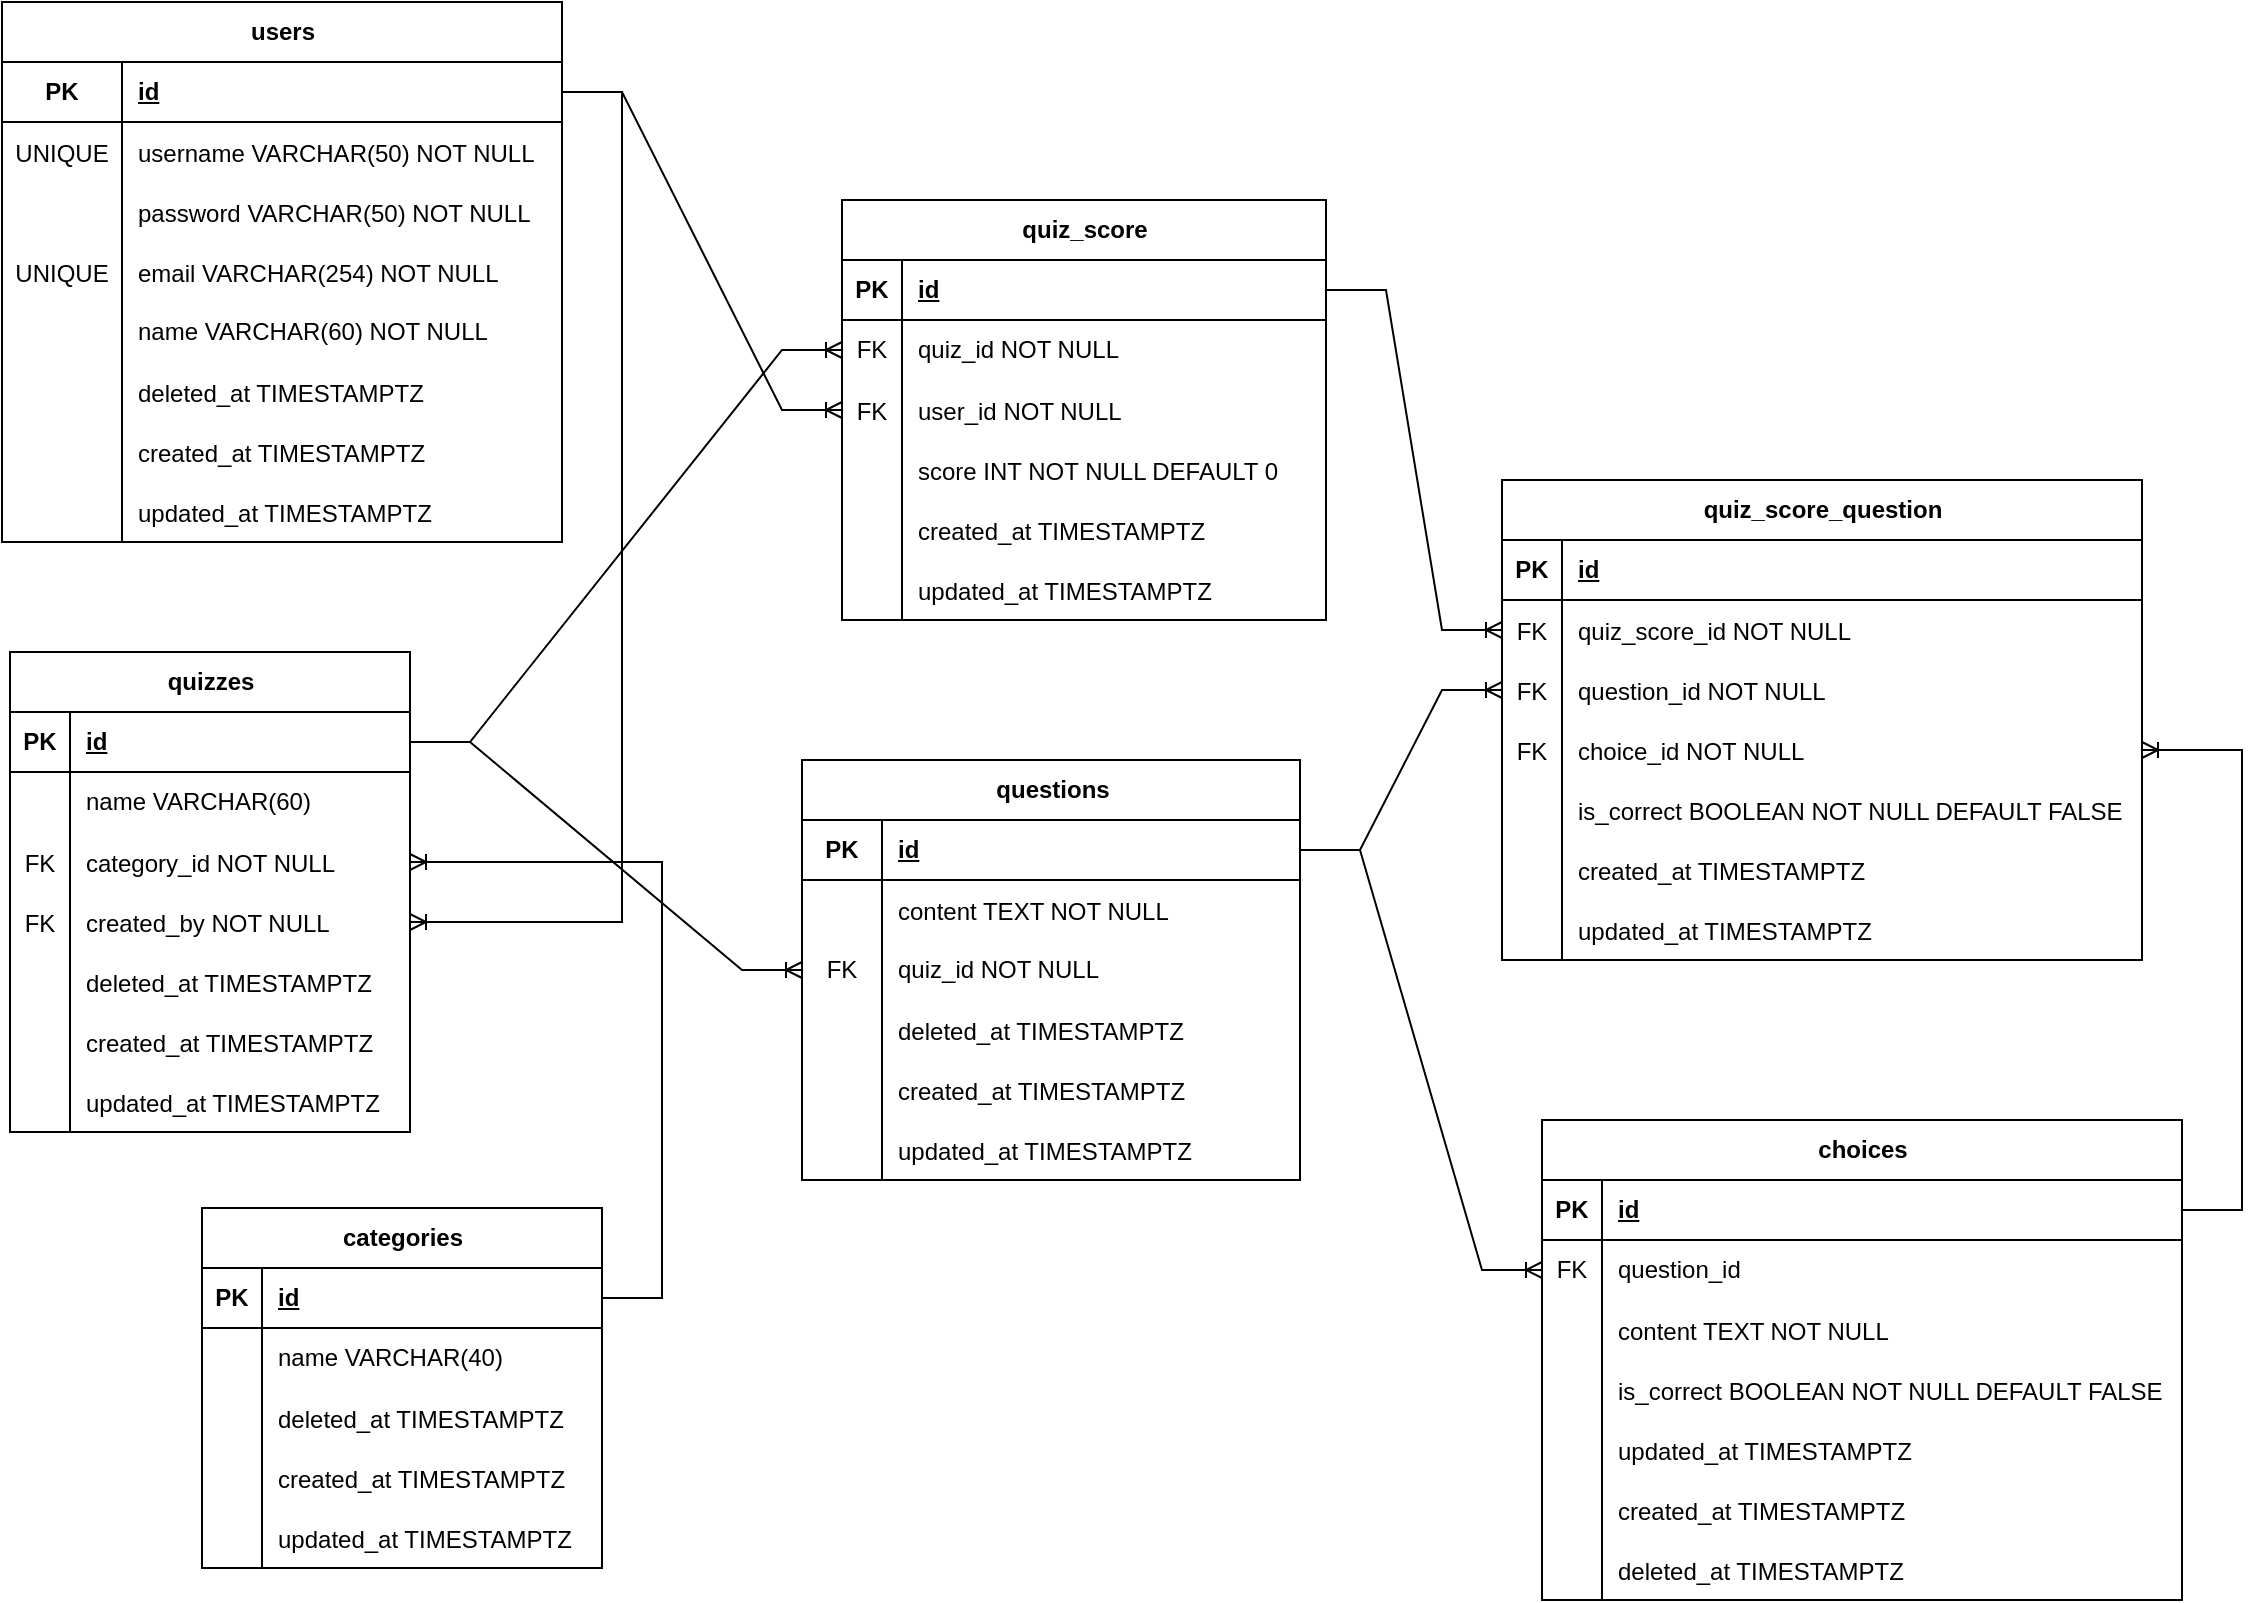<mxfile version="28.2.5">
  <diagram name="Page-1" id="IlqNlD3pGx4o4QDqjt5W">
    <mxGraphModel dx="930" dy="691" grid="1" gridSize="10" guides="1" tooltips="1" connect="1" arrows="1" fold="1" page="1" pageScale="1" pageWidth="1169" pageHeight="827" math="0" shadow="0">
      <root>
        <mxCell id="0" />
        <mxCell id="1" parent="0" />
        <mxCell id="sNwTR2OaVADNMVDXOHxI-1" value="users" style="shape=table;startSize=30;container=1;collapsible=1;childLayout=tableLayout;fixedRows=1;rowLines=0;fontStyle=1;align=center;resizeLast=1;html=1;" parent="1" vertex="1">
          <mxGeometry x="60" y="11" width="280" height="270" as="geometry" />
        </mxCell>
        <mxCell id="sNwTR2OaVADNMVDXOHxI-2" value="" style="shape=tableRow;horizontal=0;startSize=0;swimlaneHead=0;swimlaneBody=0;fillColor=none;collapsible=0;dropTarget=0;points=[[0,0.5],[1,0.5]];portConstraint=eastwest;top=0;left=0;right=0;bottom=1;" parent="sNwTR2OaVADNMVDXOHxI-1" vertex="1">
          <mxGeometry y="30" width="280" height="30" as="geometry" />
        </mxCell>
        <mxCell id="sNwTR2OaVADNMVDXOHxI-3" value="PK" style="shape=partialRectangle;connectable=0;fillColor=none;top=0;left=0;bottom=0;right=0;fontStyle=1;overflow=hidden;whiteSpace=wrap;html=1;" parent="sNwTR2OaVADNMVDXOHxI-2" vertex="1">
          <mxGeometry width="60.0" height="30" as="geometry">
            <mxRectangle width="60.0" height="30" as="alternateBounds" />
          </mxGeometry>
        </mxCell>
        <mxCell id="sNwTR2OaVADNMVDXOHxI-4" value="id" style="shape=partialRectangle;connectable=0;fillColor=none;top=0;left=0;bottom=0;right=0;align=left;spacingLeft=6;fontStyle=5;overflow=hidden;whiteSpace=wrap;html=1;" parent="sNwTR2OaVADNMVDXOHxI-2" vertex="1">
          <mxGeometry x="60.0" width="220.0" height="30" as="geometry">
            <mxRectangle width="220.0" height="30" as="alternateBounds" />
          </mxGeometry>
        </mxCell>
        <mxCell id="M4qw9_LJ6L1hxbiCx3fa-20" value="" style="shape=tableRow;horizontal=0;startSize=0;swimlaneHead=0;swimlaneBody=0;fillColor=none;collapsible=0;dropTarget=0;points=[[0,0.5],[1,0.5]];portConstraint=eastwest;top=0;left=0;right=0;bottom=0;" vertex="1" parent="sNwTR2OaVADNMVDXOHxI-1">
          <mxGeometry y="60" width="280" height="30" as="geometry" />
        </mxCell>
        <mxCell id="M4qw9_LJ6L1hxbiCx3fa-21" value="UNIQUE" style="shape=partialRectangle;connectable=0;fillColor=none;top=0;left=0;bottom=0;right=0;editable=1;overflow=hidden;" vertex="1" parent="M4qw9_LJ6L1hxbiCx3fa-20">
          <mxGeometry width="60.0" height="30" as="geometry">
            <mxRectangle width="60.0" height="30" as="alternateBounds" />
          </mxGeometry>
        </mxCell>
        <mxCell id="M4qw9_LJ6L1hxbiCx3fa-22" value="username VARCHAR(50) NOT NULL" style="shape=partialRectangle;connectable=0;fillColor=none;top=0;left=0;bottom=0;right=0;align=left;spacingLeft=6;overflow=hidden;flipV=0;" vertex="1" parent="M4qw9_LJ6L1hxbiCx3fa-20">
          <mxGeometry x="60.0" width="220.0" height="30" as="geometry">
            <mxRectangle width="220.0" height="30" as="alternateBounds" />
          </mxGeometry>
        </mxCell>
        <mxCell id="M4qw9_LJ6L1hxbiCx3fa-23" value="" style="shape=tableRow;horizontal=0;startSize=0;swimlaneHead=0;swimlaneBody=0;fillColor=none;collapsible=0;dropTarget=0;points=[[0,0.5],[1,0.5]];portConstraint=eastwest;top=0;left=0;right=0;bottom=0;" vertex="1" parent="sNwTR2OaVADNMVDXOHxI-1">
          <mxGeometry y="90" width="280" height="30" as="geometry" />
        </mxCell>
        <mxCell id="M4qw9_LJ6L1hxbiCx3fa-24" value="" style="shape=partialRectangle;connectable=0;fillColor=none;top=0;left=0;bottom=0;right=0;editable=1;overflow=hidden;" vertex="1" parent="M4qw9_LJ6L1hxbiCx3fa-23">
          <mxGeometry width="60.0" height="30" as="geometry">
            <mxRectangle width="60.0" height="30" as="alternateBounds" />
          </mxGeometry>
        </mxCell>
        <mxCell id="M4qw9_LJ6L1hxbiCx3fa-25" value="password VARCHAR(50) NOT NULL" style="shape=partialRectangle;connectable=0;fillColor=none;top=0;left=0;bottom=0;right=0;align=left;spacingLeft=6;overflow=hidden;flipV=0;" vertex="1" parent="M4qw9_LJ6L1hxbiCx3fa-23">
          <mxGeometry x="60.0" width="220.0" height="30" as="geometry">
            <mxRectangle width="220.0" height="30" as="alternateBounds" />
          </mxGeometry>
        </mxCell>
        <mxCell id="M4qw9_LJ6L1hxbiCx3fa-17" value="" style="shape=tableRow;horizontal=0;startSize=0;swimlaneHead=0;swimlaneBody=0;fillColor=none;collapsible=0;dropTarget=0;points=[[0,0.5],[1,0.5]];portConstraint=eastwest;top=0;left=0;right=0;bottom=0;" vertex="1" parent="sNwTR2OaVADNMVDXOHxI-1">
          <mxGeometry y="120" width="280" height="30" as="geometry" />
        </mxCell>
        <mxCell id="M4qw9_LJ6L1hxbiCx3fa-18" value="UNIQUE" style="shape=partialRectangle;connectable=0;fillColor=none;top=0;left=0;bottom=0;right=0;editable=1;overflow=hidden;" vertex="1" parent="M4qw9_LJ6L1hxbiCx3fa-17">
          <mxGeometry width="60.0" height="30" as="geometry">
            <mxRectangle width="60.0" height="30" as="alternateBounds" />
          </mxGeometry>
        </mxCell>
        <mxCell id="M4qw9_LJ6L1hxbiCx3fa-19" value="email VARCHAR(254) NOT NULL" style="shape=partialRectangle;connectable=0;fillColor=none;top=0;left=0;bottom=0;right=0;align=left;spacingLeft=6;overflow=hidden;flipV=0;" vertex="1" parent="M4qw9_LJ6L1hxbiCx3fa-17">
          <mxGeometry x="60.0" width="220.0" height="30" as="geometry">
            <mxRectangle width="220.0" height="30" as="alternateBounds" />
          </mxGeometry>
        </mxCell>
        <mxCell id="sNwTR2OaVADNMVDXOHxI-5" value="" style="shape=tableRow;horizontal=0;startSize=0;swimlaneHead=0;swimlaneBody=0;fillColor=none;collapsible=0;dropTarget=0;points=[[0,0.5],[1,0.5]];portConstraint=eastwest;top=0;left=0;right=0;bottom=0;" parent="sNwTR2OaVADNMVDXOHxI-1" vertex="1">
          <mxGeometry y="150" width="280" height="30" as="geometry" />
        </mxCell>
        <mxCell id="sNwTR2OaVADNMVDXOHxI-6" value="" style="shape=partialRectangle;connectable=0;fillColor=none;top=0;left=0;bottom=0;right=0;editable=1;overflow=hidden;whiteSpace=wrap;html=1;" parent="sNwTR2OaVADNMVDXOHxI-5" vertex="1">
          <mxGeometry width="60.0" height="30" as="geometry">
            <mxRectangle width="60.0" height="30" as="alternateBounds" />
          </mxGeometry>
        </mxCell>
        <mxCell id="sNwTR2OaVADNMVDXOHxI-7" value="name VARCHAR(60) NOT NULL" style="shape=partialRectangle;connectable=0;fillColor=none;top=0;left=0;bottom=0;right=0;align=left;spacingLeft=6;overflow=hidden;whiteSpace=wrap;html=1;" parent="sNwTR2OaVADNMVDXOHxI-5" vertex="1">
          <mxGeometry x="60.0" width="220.0" height="30" as="geometry">
            <mxRectangle width="220.0" height="30" as="alternateBounds" />
          </mxGeometry>
        </mxCell>
        <mxCell id="ABH8VHcQtEYkjY7VSft--25" value="" style="shape=tableRow;horizontal=0;startSize=0;swimlaneHead=0;swimlaneBody=0;fillColor=none;collapsible=0;dropTarget=0;points=[[0,0.5],[1,0.5]];portConstraint=eastwest;top=0;left=0;right=0;bottom=0;" parent="sNwTR2OaVADNMVDXOHxI-1" vertex="1">
          <mxGeometry y="180" width="280" height="30" as="geometry" />
        </mxCell>
        <mxCell id="ABH8VHcQtEYkjY7VSft--26" value="" style="shape=partialRectangle;connectable=0;fillColor=none;top=0;left=0;bottom=0;right=0;editable=1;overflow=hidden;" parent="ABH8VHcQtEYkjY7VSft--25" vertex="1">
          <mxGeometry width="60.0" height="30" as="geometry">
            <mxRectangle width="60.0" height="30" as="alternateBounds" />
          </mxGeometry>
        </mxCell>
        <mxCell id="ABH8VHcQtEYkjY7VSft--27" value="deleted_at TIMESTAMPTZ" style="shape=partialRectangle;connectable=0;fillColor=none;top=0;left=0;bottom=0;right=0;align=left;spacingLeft=6;overflow=hidden;flipV=0;" parent="ABH8VHcQtEYkjY7VSft--25" vertex="1">
          <mxGeometry x="60.0" width="220.0" height="30" as="geometry">
            <mxRectangle width="220.0" height="30" as="alternateBounds" />
          </mxGeometry>
        </mxCell>
        <mxCell id="ABH8VHcQtEYkjY7VSft--28" value="" style="shape=tableRow;horizontal=0;startSize=0;swimlaneHead=0;swimlaneBody=0;fillColor=none;collapsible=0;dropTarget=0;points=[[0,0.5],[1,0.5]];portConstraint=eastwest;top=0;left=0;right=0;bottom=0;" parent="sNwTR2OaVADNMVDXOHxI-1" vertex="1">
          <mxGeometry y="210" width="280" height="30" as="geometry" />
        </mxCell>
        <mxCell id="ABH8VHcQtEYkjY7VSft--29" value="" style="shape=partialRectangle;connectable=0;fillColor=none;top=0;left=0;bottom=0;right=0;editable=1;overflow=hidden;" parent="ABH8VHcQtEYkjY7VSft--28" vertex="1">
          <mxGeometry width="60.0" height="30" as="geometry">
            <mxRectangle width="60.0" height="30" as="alternateBounds" />
          </mxGeometry>
        </mxCell>
        <mxCell id="ABH8VHcQtEYkjY7VSft--30" value="created_at TIMESTAMPTZ" style="shape=partialRectangle;connectable=0;fillColor=none;top=0;left=0;bottom=0;right=0;align=left;spacingLeft=6;overflow=hidden;flipV=0;" parent="ABH8VHcQtEYkjY7VSft--28" vertex="1">
          <mxGeometry x="60.0" width="220.0" height="30" as="geometry">
            <mxRectangle width="220.0" height="30" as="alternateBounds" />
          </mxGeometry>
        </mxCell>
        <mxCell id="ABH8VHcQtEYkjY7VSft--10" value="" style="shape=tableRow;horizontal=0;startSize=0;swimlaneHead=0;swimlaneBody=0;fillColor=none;collapsible=0;dropTarget=0;points=[[0,0.5],[1,0.5]];portConstraint=eastwest;top=0;left=0;right=0;bottom=0;" parent="sNwTR2OaVADNMVDXOHxI-1" vertex="1">
          <mxGeometry y="240" width="280" height="30" as="geometry" />
        </mxCell>
        <mxCell id="ABH8VHcQtEYkjY7VSft--11" value="" style="shape=partialRectangle;connectable=0;fillColor=none;top=0;left=0;bottom=0;right=0;editable=1;overflow=hidden;" parent="ABH8VHcQtEYkjY7VSft--10" vertex="1">
          <mxGeometry width="60.0" height="30" as="geometry">
            <mxRectangle width="60.0" height="30" as="alternateBounds" />
          </mxGeometry>
        </mxCell>
        <mxCell id="ABH8VHcQtEYkjY7VSft--12" value="updated_at TIMESTAMPTZ" style="shape=partialRectangle;connectable=0;fillColor=none;top=0;left=0;bottom=0;right=0;align=left;spacingLeft=6;overflow=hidden;flipV=0;" parent="ABH8VHcQtEYkjY7VSft--10" vertex="1">
          <mxGeometry x="60.0" width="220.0" height="30" as="geometry">
            <mxRectangle width="220.0" height="30" as="alternateBounds" />
          </mxGeometry>
        </mxCell>
        <mxCell id="ABH8VHcQtEYkjY7VSft--34" value="quizzes" style="shape=table;startSize=30;container=1;collapsible=1;childLayout=tableLayout;fixedRows=1;rowLines=0;fontStyle=1;align=center;resizeLast=1;html=1;" parent="1" vertex="1">
          <mxGeometry x="64" y="336" width="200" height="240" as="geometry" />
        </mxCell>
        <mxCell id="ABH8VHcQtEYkjY7VSft--35" value="" style="shape=tableRow;horizontal=0;startSize=0;swimlaneHead=0;swimlaneBody=0;fillColor=none;collapsible=0;dropTarget=0;points=[[0,0.5],[1,0.5]];portConstraint=eastwest;top=0;left=0;right=0;bottom=1;" parent="ABH8VHcQtEYkjY7VSft--34" vertex="1">
          <mxGeometry y="30" width="200" height="30" as="geometry" />
        </mxCell>
        <mxCell id="ABH8VHcQtEYkjY7VSft--36" value="PK" style="shape=partialRectangle;connectable=0;fillColor=none;top=0;left=0;bottom=0;right=0;fontStyle=1;overflow=hidden;whiteSpace=wrap;html=1;" parent="ABH8VHcQtEYkjY7VSft--35" vertex="1">
          <mxGeometry width="30" height="30" as="geometry">
            <mxRectangle width="30" height="30" as="alternateBounds" />
          </mxGeometry>
        </mxCell>
        <mxCell id="ABH8VHcQtEYkjY7VSft--37" value="id" style="shape=partialRectangle;connectable=0;fillColor=none;top=0;left=0;bottom=0;right=0;align=left;spacingLeft=6;fontStyle=5;overflow=hidden;whiteSpace=wrap;html=1;" parent="ABH8VHcQtEYkjY7VSft--35" vertex="1">
          <mxGeometry x="30" width="170" height="30" as="geometry">
            <mxRectangle width="170" height="30" as="alternateBounds" />
          </mxGeometry>
        </mxCell>
        <mxCell id="ABH8VHcQtEYkjY7VSft--38" value="" style="shape=tableRow;horizontal=0;startSize=0;swimlaneHead=0;swimlaneBody=0;fillColor=none;collapsible=0;dropTarget=0;points=[[0,0.5],[1,0.5]];portConstraint=eastwest;top=0;left=0;right=0;bottom=0;" parent="ABH8VHcQtEYkjY7VSft--34" vertex="1">
          <mxGeometry y="60" width="200" height="30" as="geometry" />
        </mxCell>
        <mxCell id="ABH8VHcQtEYkjY7VSft--39" value="" style="shape=partialRectangle;connectable=0;fillColor=none;top=0;left=0;bottom=0;right=0;editable=1;overflow=hidden;whiteSpace=wrap;html=1;" parent="ABH8VHcQtEYkjY7VSft--38" vertex="1">
          <mxGeometry width="30" height="30" as="geometry">
            <mxRectangle width="30" height="30" as="alternateBounds" />
          </mxGeometry>
        </mxCell>
        <mxCell id="ABH8VHcQtEYkjY7VSft--40" value="name VARCHAR(60)" style="shape=partialRectangle;connectable=0;fillColor=none;top=0;left=0;bottom=0;right=0;align=left;spacingLeft=6;overflow=hidden;whiteSpace=wrap;html=1;" parent="ABH8VHcQtEYkjY7VSft--38" vertex="1">
          <mxGeometry x="30" width="170" height="30" as="geometry">
            <mxRectangle width="170" height="30" as="alternateBounds" />
          </mxGeometry>
        </mxCell>
        <mxCell id="ABH8VHcQtEYkjY7VSft--221" value="" style="shape=tableRow;horizontal=0;startSize=0;swimlaneHead=0;swimlaneBody=0;fillColor=none;collapsible=0;dropTarget=0;points=[[0,0.5],[1,0.5]];portConstraint=eastwest;top=0;left=0;right=0;bottom=0;" parent="ABH8VHcQtEYkjY7VSft--34" vertex="1">
          <mxGeometry y="90" width="200" height="30" as="geometry" />
        </mxCell>
        <mxCell id="ABH8VHcQtEYkjY7VSft--222" value="FK" style="shape=partialRectangle;connectable=0;fillColor=none;top=0;left=0;bottom=0;right=0;editable=1;overflow=hidden;" parent="ABH8VHcQtEYkjY7VSft--221" vertex="1">
          <mxGeometry width="30" height="30" as="geometry">
            <mxRectangle width="30" height="30" as="alternateBounds" />
          </mxGeometry>
        </mxCell>
        <mxCell id="ABH8VHcQtEYkjY7VSft--223" value="category_id NOT NULL" style="shape=partialRectangle;connectable=0;fillColor=none;top=0;left=0;bottom=0;right=0;align=left;spacingLeft=6;overflow=hidden;flipV=0;" parent="ABH8VHcQtEYkjY7VSft--221" vertex="1">
          <mxGeometry x="30" width="170" height="30" as="geometry">
            <mxRectangle width="170" height="30" as="alternateBounds" />
          </mxGeometry>
        </mxCell>
        <mxCell id="ABH8VHcQtEYkjY7VSft--82" value="" style="shape=tableRow;horizontal=0;startSize=0;swimlaneHead=0;swimlaneBody=0;fillColor=none;collapsible=0;dropTarget=0;points=[[0,0.5],[1,0.5]];portConstraint=eastwest;top=0;left=0;right=0;bottom=0;" parent="ABH8VHcQtEYkjY7VSft--34" vertex="1">
          <mxGeometry y="120" width="200" height="30" as="geometry" />
        </mxCell>
        <mxCell id="ABH8VHcQtEYkjY7VSft--83" value="FK" style="shape=partialRectangle;connectable=0;fillColor=none;top=0;left=0;bottom=0;right=0;editable=1;overflow=hidden;" parent="ABH8VHcQtEYkjY7VSft--82" vertex="1">
          <mxGeometry width="30" height="30" as="geometry">
            <mxRectangle width="30" height="30" as="alternateBounds" />
          </mxGeometry>
        </mxCell>
        <mxCell id="ABH8VHcQtEYkjY7VSft--84" value="created_by NOT NULL" style="shape=partialRectangle;connectable=0;fillColor=none;top=0;left=0;bottom=0;right=0;align=left;spacingLeft=6;overflow=hidden;flipV=0;" parent="ABH8VHcQtEYkjY7VSft--82" vertex="1">
          <mxGeometry x="30" width="170" height="30" as="geometry">
            <mxRectangle width="170" height="30" as="alternateBounds" />
          </mxGeometry>
        </mxCell>
        <mxCell id="ABH8VHcQtEYkjY7VSft--41" value="" style="shape=tableRow;horizontal=0;startSize=0;swimlaneHead=0;swimlaneBody=0;fillColor=none;collapsible=0;dropTarget=0;points=[[0,0.5],[1,0.5]];portConstraint=eastwest;top=0;left=0;right=0;bottom=0;" parent="ABH8VHcQtEYkjY7VSft--34" vertex="1">
          <mxGeometry y="150" width="200" height="30" as="geometry" />
        </mxCell>
        <mxCell id="ABH8VHcQtEYkjY7VSft--42" value="" style="shape=partialRectangle;connectable=0;fillColor=none;top=0;left=0;bottom=0;right=0;editable=1;overflow=hidden;" parent="ABH8VHcQtEYkjY7VSft--41" vertex="1">
          <mxGeometry width="30" height="30" as="geometry">
            <mxRectangle width="30" height="30" as="alternateBounds" />
          </mxGeometry>
        </mxCell>
        <mxCell id="ABH8VHcQtEYkjY7VSft--43" value="deleted_at TIMESTAMPTZ" style="shape=partialRectangle;connectable=0;fillColor=none;top=0;left=0;bottom=0;right=0;align=left;spacingLeft=6;overflow=hidden;flipV=0;" parent="ABH8VHcQtEYkjY7VSft--41" vertex="1">
          <mxGeometry x="30" width="170" height="30" as="geometry">
            <mxRectangle width="170" height="30" as="alternateBounds" />
          </mxGeometry>
        </mxCell>
        <mxCell id="ABH8VHcQtEYkjY7VSft--44" value="" style="shape=tableRow;horizontal=0;startSize=0;swimlaneHead=0;swimlaneBody=0;fillColor=none;collapsible=0;dropTarget=0;points=[[0,0.5],[1,0.5]];portConstraint=eastwest;top=0;left=0;right=0;bottom=0;" parent="ABH8VHcQtEYkjY7VSft--34" vertex="1">
          <mxGeometry y="180" width="200" height="30" as="geometry" />
        </mxCell>
        <mxCell id="ABH8VHcQtEYkjY7VSft--45" value="" style="shape=partialRectangle;connectable=0;fillColor=none;top=0;left=0;bottom=0;right=0;editable=1;overflow=hidden;" parent="ABH8VHcQtEYkjY7VSft--44" vertex="1">
          <mxGeometry width="30" height="30" as="geometry">
            <mxRectangle width="30" height="30" as="alternateBounds" />
          </mxGeometry>
        </mxCell>
        <mxCell id="ABH8VHcQtEYkjY7VSft--46" value="created_at TIMESTAMPTZ" style="shape=partialRectangle;connectable=0;fillColor=none;top=0;left=0;bottom=0;right=0;align=left;spacingLeft=6;overflow=hidden;flipV=0;" parent="ABH8VHcQtEYkjY7VSft--44" vertex="1">
          <mxGeometry x="30" width="170" height="30" as="geometry">
            <mxRectangle width="170" height="30" as="alternateBounds" />
          </mxGeometry>
        </mxCell>
        <mxCell id="ABH8VHcQtEYkjY7VSft--47" value="" style="shape=tableRow;horizontal=0;startSize=0;swimlaneHead=0;swimlaneBody=0;fillColor=none;collapsible=0;dropTarget=0;points=[[0,0.5],[1,0.5]];portConstraint=eastwest;top=0;left=0;right=0;bottom=0;" parent="ABH8VHcQtEYkjY7VSft--34" vertex="1">
          <mxGeometry y="210" width="200" height="30" as="geometry" />
        </mxCell>
        <mxCell id="ABH8VHcQtEYkjY7VSft--48" value="" style="shape=partialRectangle;connectable=0;fillColor=none;top=0;left=0;bottom=0;right=0;editable=1;overflow=hidden;" parent="ABH8VHcQtEYkjY7VSft--47" vertex="1">
          <mxGeometry width="30" height="30" as="geometry">
            <mxRectangle width="30" height="30" as="alternateBounds" />
          </mxGeometry>
        </mxCell>
        <mxCell id="ABH8VHcQtEYkjY7VSft--49" value="updated_at TIMESTAMPTZ" style="shape=partialRectangle;connectable=0;fillColor=none;top=0;left=0;bottom=0;right=0;align=left;spacingLeft=6;overflow=hidden;flipV=0;" parent="ABH8VHcQtEYkjY7VSft--47" vertex="1">
          <mxGeometry x="30" width="170" height="30" as="geometry">
            <mxRectangle width="170" height="30" as="alternateBounds" />
          </mxGeometry>
        </mxCell>
        <mxCell id="ABH8VHcQtEYkjY7VSft--85" value="" style="edgeStyle=entityRelationEdgeStyle;fontSize=12;html=1;endArrow=ERoneToMany;rounded=0;" parent="1" source="sNwTR2OaVADNMVDXOHxI-2" target="ABH8VHcQtEYkjY7VSft--82" edge="1">
          <mxGeometry width="100" height="100" relative="1" as="geometry">
            <mxPoint x="248" y="346" as="sourcePoint" />
            <mxPoint x="348" y="246" as="targetPoint" />
          </mxGeometry>
        </mxCell>
        <mxCell id="ABH8VHcQtEYkjY7VSft--86" value="questions" style="shape=table;startSize=30;container=1;collapsible=1;childLayout=tableLayout;fixedRows=1;rowLines=0;fontStyle=1;align=center;resizeLast=1;html=1;" parent="1" vertex="1">
          <mxGeometry x="460" y="390" width="249" height="210" as="geometry" />
        </mxCell>
        <mxCell id="ABH8VHcQtEYkjY7VSft--87" value="" style="shape=tableRow;horizontal=0;startSize=0;swimlaneHead=0;swimlaneBody=0;fillColor=none;collapsible=0;dropTarget=0;points=[[0,0.5],[1,0.5]];portConstraint=eastwest;top=0;left=0;right=0;bottom=1;" parent="ABH8VHcQtEYkjY7VSft--86" vertex="1">
          <mxGeometry y="30" width="249" height="30" as="geometry" />
        </mxCell>
        <mxCell id="ABH8VHcQtEYkjY7VSft--88" value="PK" style="shape=partialRectangle;connectable=0;fillColor=none;top=0;left=0;bottom=0;right=0;fontStyle=1;overflow=hidden;whiteSpace=wrap;html=1;" parent="ABH8VHcQtEYkjY7VSft--87" vertex="1">
          <mxGeometry width="40" height="30" as="geometry">
            <mxRectangle width="40" height="30" as="alternateBounds" />
          </mxGeometry>
        </mxCell>
        <mxCell id="ABH8VHcQtEYkjY7VSft--89" value="id" style="shape=partialRectangle;connectable=0;fillColor=none;top=0;left=0;bottom=0;right=0;align=left;spacingLeft=6;fontStyle=5;overflow=hidden;whiteSpace=wrap;html=1;" parent="ABH8VHcQtEYkjY7VSft--87" vertex="1">
          <mxGeometry x="40" width="209" height="30" as="geometry">
            <mxRectangle width="209" height="30" as="alternateBounds" />
          </mxGeometry>
        </mxCell>
        <mxCell id="ABH8VHcQtEYkjY7VSft--106" value="" style="shape=tableRow;horizontal=0;startSize=0;swimlaneHead=0;swimlaneBody=0;fillColor=none;collapsible=0;dropTarget=0;points=[[0,0.5],[1,0.5]];portConstraint=eastwest;top=0;left=0;right=0;bottom=0;" parent="ABH8VHcQtEYkjY7VSft--86" vertex="1">
          <mxGeometry y="60" width="249" height="30" as="geometry" />
        </mxCell>
        <mxCell id="ABH8VHcQtEYkjY7VSft--107" value="" style="shape=partialRectangle;connectable=0;fillColor=none;top=0;left=0;bottom=0;right=0;editable=1;overflow=hidden;" parent="ABH8VHcQtEYkjY7VSft--106" vertex="1">
          <mxGeometry width="40" height="30" as="geometry">
            <mxRectangle width="40" height="30" as="alternateBounds" />
          </mxGeometry>
        </mxCell>
        <mxCell id="ABH8VHcQtEYkjY7VSft--108" value="content TEXT NOT NULL" style="shape=partialRectangle;connectable=0;fillColor=none;top=0;left=0;bottom=0;right=0;align=left;spacingLeft=6;overflow=hidden;flipV=0;" parent="ABH8VHcQtEYkjY7VSft--106" vertex="1">
          <mxGeometry x="40" width="209" height="30" as="geometry">
            <mxRectangle width="209" height="30" as="alternateBounds" />
          </mxGeometry>
        </mxCell>
        <mxCell id="ABH8VHcQtEYkjY7VSft--90" value="" style="shape=tableRow;horizontal=0;startSize=0;swimlaneHead=0;swimlaneBody=0;fillColor=none;collapsible=0;dropTarget=0;points=[[0,0.5],[1,0.5]];portConstraint=eastwest;top=0;left=0;right=0;bottom=0;" parent="ABH8VHcQtEYkjY7VSft--86" vertex="1">
          <mxGeometry y="90" width="249" height="30" as="geometry" />
        </mxCell>
        <mxCell id="ABH8VHcQtEYkjY7VSft--91" value="FK" style="shape=partialRectangle;connectable=0;fillColor=none;top=0;left=0;bottom=0;right=0;editable=1;overflow=hidden;whiteSpace=wrap;html=1;" parent="ABH8VHcQtEYkjY7VSft--90" vertex="1">
          <mxGeometry width="40" height="30" as="geometry">
            <mxRectangle width="40" height="30" as="alternateBounds" />
          </mxGeometry>
        </mxCell>
        <mxCell id="ABH8VHcQtEYkjY7VSft--92" value="quiz_id NOT NULL" style="shape=partialRectangle;connectable=0;fillColor=none;top=0;left=0;bottom=0;right=0;align=left;spacingLeft=6;overflow=hidden;whiteSpace=wrap;html=1;" parent="ABH8VHcQtEYkjY7VSft--90" vertex="1">
          <mxGeometry x="40" width="209" height="30" as="geometry">
            <mxRectangle width="209" height="30" as="alternateBounds" />
          </mxGeometry>
        </mxCell>
        <mxCell id="ABH8VHcQtEYkjY7VSft--96" value="" style="shape=tableRow;horizontal=0;startSize=0;swimlaneHead=0;swimlaneBody=0;fillColor=none;collapsible=0;dropTarget=0;points=[[0,0.5],[1,0.5]];portConstraint=eastwest;top=0;left=0;right=0;bottom=0;" parent="ABH8VHcQtEYkjY7VSft--86" vertex="1">
          <mxGeometry y="120" width="249" height="30" as="geometry" />
        </mxCell>
        <mxCell id="ABH8VHcQtEYkjY7VSft--97" value="" style="shape=partialRectangle;connectable=0;fillColor=none;top=0;left=0;bottom=0;right=0;editable=1;overflow=hidden;" parent="ABH8VHcQtEYkjY7VSft--96" vertex="1">
          <mxGeometry width="40" height="30" as="geometry">
            <mxRectangle width="40" height="30" as="alternateBounds" />
          </mxGeometry>
        </mxCell>
        <mxCell id="ABH8VHcQtEYkjY7VSft--98" value="deleted_at TIMESTAMPTZ" style="shape=partialRectangle;connectable=0;fillColor=none;top=0;left=0;bottom=0;right=0;align=left;spacingLeft=6;overflow=hidden;flipV=0;" parent="ABH8VHcQtEYkjY7VSft--96" vertex="1">
          <mxGeometry x="40" width="209" height="30" as="geometry">
            <mxRectangle width="209" height="30" as="alternateBounds" />
          </mxGeometry>
        </mxCell>
        <mxCell id="ABH8VHcQtEYkjY7VSft--99" value="" style="shape=tableRow;horizontal=0;startSize=0;swimlaneHead=0;swimlaneBody=0;fillColor=none;collapsible=0;dropTarget=0;points=[[0,0.5],[1,0.5]];portConstraint=eastwest;top=0;left=0;right=0;bottom=0;" parent="ABH8VHcQtEYkjY7VSft--86" vertex="1">
          <mxGeometry y="150" width="249" height="30" as="geometry" />
        </mxCell>
        <mxCell id="ABH8VHcQtEYkjY7VSft--100" value="" style="shape=partialRectangle;connectable=0;fillColor=none;top=0;left=0;bottom=0;right=0;editable=1;overflow=hidden;" parent="ABH8VHcQtEYkjY7VSft--99" vertex="1">
          <mxGeometry width="40" height="30" as="geometry">
            <mxRectangle width="40" height="30" as="alternateBounds" />
          </mxGeometry>
        </mxCell>
        <mxCell id="ABH8VHcQtEYkjY7VSft--101" value="created_at TIMESTAMPTZ" style="shape=partialRectangle;connectable=0;fillColor=none;top=0;left=0;bottom=0;right=0;align=left;spacingLeft=6;overflow=hidden;flipV=0;" parent="ABH8VHcQtEYkjY7VSft--99" vertex="1">
          <mxGeometry x="40" width="209" height="30" as="geometry">
            <mxRectangle width="209" height="30" as="alternateBounds" />
          </mxGeometry>
        </mxCell>
        <mxCell id="ABH8VHcQtEYkjY7VSft--102" value="" style="shape=tableRow;horizontal=0;startSize=0;swimlaneHead=0;swimlaneBody=0;fillColor=none;collapsible=0;dropTarget=0;points=[[0,0.5],[1,0.5]];portConstraint=eastwest;top=0;left=0;right=0;bottom=0;" parent="ABH8VHcQtEYkjY7VSft--86" vertex="1">
          <mxGeometry y="180" width="249" height="30" as="geometry" />
        </mxCell>
        <mxCell id="ABH8VHcQtEYkjY7VSft--103" value="" style="shape=partialRectangle;connectable=0;fillColor=none;top=0;left=0;bottom=0;right=0;editable=1;overflow=hidden;" parent="ABH8VHcQtEYkjY7VSft--102" vertex="1">
          <mxGeometry width="40" height="30" as="geometry">
            <mxRectangle width="40" height="30" as="alternateBounds" />
          </mxGeometry>
        </mxCell>
        <mxCell id="ABH8VHcQtEYkjY7VSft--104" value="updated_at TIMESTAMPTZ" style="shape=partialRectangle;connectable=0;fillColor=none;top=0;left=0;bottom=0;right=0;align=left;spacingLeft=6;overflow=hidden;flipV=0;" parent="ABH8VHcQtEYkjY7VSft--102" vertex="1">
          <mxGeometry x="40" width="209" height="30" as="geometry">
            <mxRectangle width="209" height="30" as="alternateBounds" />
          </mxGeometry>
        </mxCell>
        <mxCell id="ABH8VHcQtEYkjY7VSft--105" value="" style="edgeStyle=entityRelationEdgeStyle;fontSize=12;html=1;endArrow=ERoneToMany;rounded=0;" parent="1" source="ABH8VHcQtEYkjY7VSft--35" target="ABH8VHcQtEYkjY7VSft--90" edge="1">
          <mxGeometry width="100" height="100" relative="1" as="geometry">
            <mxPoint x="148" y="346" as="sourcePoint" />
            <mxPoint x="248" y="246" as="targetPoint" />
          </mxGeometry>
        </mxCell>
        <mxCell id="ABH8VHcQtEYkjY7VSft--109" value="categories" style="shape=table;startSize=30;container=1;collapsible=1;childLayout=tableLayout;fixedRows=1;rowLines=0;fontStyle=1;align=center;resizeLast=1;html=1;" parent="1" vertex="1">
          <mxGeometry x="160" y="614" width="200" height="180" as="geometry" />
        </mxCell>
        <mxCell id="ABH8VHcQtEYkjY7VSft--110" value="" style="shape=tableRow;horizontal=0;startSize=0;swimlaneHead=0;swimlaneBody=0;fillColor=none;collapsible=0;dropTarget=0;points=[[0,0.5],[1,0.5]];portConstraint=eastwest;top=0;left=0;right=0;bottom=1;" parent="ABH8VHcQtEYkjY7VSft--109" vertex="1">
          <mxGeometry y="30" width="200" height="30" as="geometry" />
        </mxCell>
        <mxCell id="ABH8VHcQtEYkjY7VSft--111" value="PK" style="shape=partialRectangle;connectable=0;fillColor=none;top=0;left=0;bottom=0;right=0;fontStyle=1;overflow=hidden;whiteSpace=wrap;html=1;" parent="ABH8VHcQtEYkjY7VSft--110" vertex="1">
          <mxGeometry width="30" height="30" as="geometry">
            <mxRectangle width="30" height="30" as="alternateBounds" />
          </mxGeometry>
        </mxCell>
        <mxCell id="ABH8VHcQtEYkjY7VSft--112" value="id" style="shape=partialRectangle;connectable=0;fillColor=none;top=0;left=0;bottom=0;right=0;align=left;spacingLeft=6;fontStyle=5;overflow=hidden;whiteSpace=wrap;html=1;" parent="ABH8VHcQtEYkjY7VSft--110" vertex="1">
          <mxGeometry x="30" width="170" height="30" as="geometry">
            <mxRectangle width="170" height="30" as="alternateBounds" />
          </mxGeometry>
        </mxCell>
        <mxCell id="ABH8VHcQtEYkjY7VSft--113" value="" style="shape=tableRow;horizontal=0;startSize=0;swimlaneHead=0;swimlaneBody=0;fillColor=none;collapsible=0;dropTarget=0;points=[[0,0.5],[1,0.5]];portConstraint=eastwest;top=0;left=0;right=0;bottom=0;" parent="ABH8VHcQtEYkjY7VSft--109" vertex="1">
          <mxGeometry y="60" width="200" height="30" as="geometry" />
        </mxCell>
        <mxCell id="ABH8VHcQtEYkjY7VSft--114" value="" style="shape=partialRectangle;connectable=0;fillColor=none;top=0;left=0;bottom=0;right=0;editable=1;overflow=hidden;whiteSpace=wrap;html=1;" parent="ABH8VHcQtEYkjY7VSft--113" vertex="1">
          <mxGeometry width="30" height="30" as="geometry">
            <mxRectangle width="30" height="30" as="alternateBounds" />
          </mxGeometry>
        </mxCell>
        <mxCell id="ABH8VHcQtEYkjY7VSft--115" value="name VARCHAR(40)" style="shape=partialRectangle;connectable=0;fillColor=none;top=0;left=0;bottom=0;right=0;align=left;spacingLeft=6;overflow=hidden;whiteSpace=wrap;html=1;" parent="ABH8VHcQtEYkjY7VSft--113" vertex="1">
          <mxGeometry x="30" width="170" height="30" as="geometry">
            <mxRectangle width="170" height="30" as="alternateBounds" />
          </mxGeometry>
        </mxCell>
        <mxCell id="ABH8VHcQtEYkjY7VSft--119" value="" style="shape=tableRow;horizontal=0;startSize=0;swimlaneHead=0;swimlaneBody=0;fillColor=none;collapsible=0;dropTarget=0;points=[[0,0.5],[1,0.5]];portConstraint=eastwest;top=0;left=0;right=0;bottom=0;" parent="ABH8VHcQtEYkjY7VSft--109" vertex="1">
          <mxGeometry y="90" width="200" height="30" as="geometry" />
        </mxCell>
        <mxCell id="ABH8VHcQtEYkjY7VSft--120" value="" style="shape=partialRectangle;connectable=0;fillColor=none;top=0;left=0;bottom=0;right=0;editable=1;overflow=hidden;" parent="ABH8VHcQtEYkjY7VSft--119" vertex="1">
          <mxGeometry width="30" height="30" as="geometry">
            <mxRectangle width="30" height="30" as="alternateBounds" />
          </mxGeometry>
        </mxCell>
        <mxCell id="ABH8VHcQtEYkjY7VSft--121" value="deleted_at TIMESTAMPTZ" style="shape=partialRectangle;connectable=0;fillColor=none;top=0;left=0;bottom=0;right=0;align=left;spacingLeft=6;overflow=hidden;flipV=0;" parent="ABH8VHcQtEYkjY7VSft--119" vertex="1">
          <mxGeometry x="30" width="170" height="30" as="geometry">
            <mxRectangle width="170" height="30" as="alternateBounds" />
          </mxGeometry>
        </mxCell>
        <mxCell id="ABH8VHcQtEYkjY7VSft--122" value="" style="shape=tableRow;horizontal=0;startSize=0;swimlaneHead=0;swimlaneBody=0;fillColor=none;collapsible=0;dropTarget=0;points=[[0,0.5],[1,0.5]];portConstraint=eastwest;top=0;left=0;right=0;bottom=0;" parent="ABH8VHcQtEYkjY7VSft--109" vertex="1">
          <mxGeometry y="120" width="200" height="30" as="geometry" />
        </mxCell>
        <mxCell id="ABH8VHcQtEYkjY7VSft--123" value="" style="shape=partialRectangle;connectable=0;fillColor=none;top=0;left=0;bottom=0;right=0;editable=1;overflow=hidden;" parent="ABH8VHcQtEYkjY7VSft--122" vertex="1">
          <mxGeometry width="30" height="30" as="geometry">
            <mxRectangle width="30" height="30" as="alternateBounds" />
          </mxGeometry>
        </mxCell>
        <mxCell id="ABH8VHcQtEYkjY7VSft--124" value="created_at TIMESTAMPTZ" style="shape=partialRectangle;connectable=0;fillColor=none;top=0;left=0;bottom=0;right=0;align=left;spacingLeft=6;overflow=hidden;flipV=0;" parent="ABH8VHcQtEYkjY7VSft--122" vertex="1">
          <mxGeometry x="30" width="170" height="30" as="geometry">
            <mxRectangle width="170" height="30" as="alternateBounds" />
          </mxGeometry>
        </mxCell>
        <mxCell id="ABH8VHcQtEYkjY7VSft--125" value="" style="shape=tableRow;horizontal=0;startSize=0;swimlaneHead=0;swimlaneBody=0;fillColor=none;collapsible=0;dropTarget=0;points=[[0,0.5],[1,0.5]];portConstraint=eastwest;top=0;left=0;right=0;bottom=0;" parent="ABH8VHcQtEYkjY7VSft--109" vertex="1">
          <mxGeometry y="150" width="200" height="30" as="geometry" />
        </mxCell>
        <mxCell id="ABH8VHcQtEYkjY7VSft--126" value="" style="shape=partialRectangle;connectable=0;fillColor=none;top=0;left=0;bottom=0;right=0;editable=1;overflow=hidden;" parent="ABH8VHcQtEYkjY7VSft--125" vertex="1">
          <mxGeometry width="30" height="30" as="geometry">
            <mxRectangle width="30" height="30" as="alternateBounds" />
          </mxGeometry>
        </mxCell>
        <mxCell id="ABH8VHcQtEYkjY7VSft--127" value="updated_at TIMESTAMPTZ" style="shape=partialRectangle;connectable=0;fillColor=none;top=0;left=0;bottom=0;right=0;align=left;spacingLeft=6;overflow=hidden;flipV=0;" parent="ABH8VHcQtEYkjY7VSft--125" vertex="1">
          <mxGeometry x="30" width="170" height="30" as="geometry">
            <mxRectangle width="170" height="30" as="alternateBounds" />
          </mxGeometry>
        </mxCell>
        <mxCell id="ABH8VHcQtEYkjY7VSft--128" value="" style="edgeStyle=entityRelationEdgeStyle;fontSize=12;html=1;endArrow=ERoneToMany;rounded=0;" parent="1" source="ABH8VHcQtEYkjY7VSft--110" target="ABH8VHcQtEYkjY7VSft--221" edge="1">
          <mxGeometry width="100" height="100" relative="1" as="geometry">
            <mxPoint x="390" y="361" as="sourcePoint" />
            <mxPoint x="596" y="411" as="targetPoint" />
          </mxGeometry>
        </mxCell>
        <mxCell id="ABH8VHcQtEYkjY7VSft--129" value="quiz_score" style="shape=table;startSize=30;container=1;collapsible=1;childLayout=tableLayout;fixedRows=1;rowLines=0;fontStyle=1;align=center;resizeLast=1;html=1;" parent="1" vertex="1">
          <mxGeometry x="480" y="110" width="242" height="210" as="geometry" />
        </mxCell>
        <mxCell id="ABH8VHcQtEYkjY7VSft--130" value="" style="shape=tableRow;horizontal=0;startSize=0;swimlaneHead=0;swimlaneBody=0;fillColor=none;collapsible=0;dropTarget=0;points=[[0,0.5],[1,0.5]];portConstraint=eastwest;top=0;left=0;right=0;bottom=1;" parent="ABH8VHcQtEYkjY7VSft--129" vertex="1">
          <mxGeometry y="30" width="242" height="30" as="geometry" />
        </mxCell>
        <mxCell id="ABH8VHcQtEYkjY7VSft--131" value="PK" style="shape=partialRectangle;connectable=0;fillColor=none;top=0;left=0;bottom=0;right=0;fontStyle=1;overflow=hidden;whiteSpace=wrap;html=1;" parent="ABH8VHcQtEYkjY7VSft--130" vertex="1">
          <mxGeometry width="30" height="30" as="geometry">
            <mxRectangle width="30" height="30" as="alternateBounds" />
          </mxGeometry>
        </mxCell>
        <mxCell id="ABH8VHcQtEYkjY7VSft--132" value="id" style="shape=partialRectangle;connectable=0;fillColor=none;top=0;left=0;bottom=0;right=0;align=left;spacingLeft=6;fontStyle=5;overflow=hidden;whiteSpace=wrap;html=1;" parent="ABH8VHcQtEYkjY7VSft--130" vertex="1">
          <mxGeometry x="30" width="212" height="30" as="geometry">
            <mxRectangle width="212" height="30" as="alternateBounds" />
          </mxGeometry>
        </mxCell>
        <mxCell id="ABH8VHcQtEYkjY7VSft--133" value="" style="shape=tableRow;horizontal=0;startSize=0;swimlaneHead=0;swimlaneBody=0;fillColor=none;collapsible=0;dropTarget=0;points=[[0,0.5],[1,0.5]];portConstraint=eastwest;top=0;left=0;right=0;bottom=0;" parent="ABH8VHcQtEYkjY7VSft--129" vertex="1">
          <mxGeometry y="60" width="242" height="30" as="geometry" />
        </mxCell>
        <mxCell id="ABH8VHcQtEYkjY7VSft--134" value="FK" style="shape=partialRectangle;connectable=0;fillColor=none;top=0;left=0;bottom=0;right=0;editable=1;overflow=hidden;whiteSpace=wrap;html=1;" parent="ABH8VHcQtEYkjY7VSft--133" vertex="1">
          <mxGeometry width="30" height="30" as="geometry">
            <mxRectangle width="30" height="30" as="alternateBounds" />
          </mxGeometry>
        </mxCell>
        <mxCell id="ABH8VHcQtEYkjY7VSft--135" value="quiz_id NOT NULL" style="shape=partialRectangle;connectable=0;fillColor=none;top=0;left=0;bottom=0;right=0;align=left;spacingLeft=6;overflow=hidden;whiteSpace=wrap;html=1;" parent="ABH8VHcQtEYkjY7VSft--133" vertex="1">
          <mxGeometry x="30" width="212" height="30" as="geometry">
            <mxRectangle width="212" height="30" as="alternateBounds" />
          </mxGeometry>
        </mxCell>
        <mxCell id="ABH8VHcQtEYkjY7VSft--136" value="" style="shape=tableRow;horizontal=0;startSize=0;swimlaneHead=0;swimlaneBody=0;fillColor=none;collapsible=0;dropTarget=0;points=[[0,0.5],[1,0.5]];portConstraint=eastwest;top=0;left=0;right=0;bottom=0;" parent="ABH8VHcQtEYkjY7VSft--129" vertex="1">
          <mxGeometry y="90" width="242" height="30" as="geometry" />
        </mxCell>
        <mxCell id="ABH8VHcQtEYkjY7VSft--137" value="FK" style="shape=partialRectangle;connectable=0;fillColor=none;top=0;left=0;bottom=0;right=0;editable=1;overflow=hidden;" parent="ABH8VHcQtEYkjY7VSft--136" vertex="1">
          <mxGeometry width="30" height="30" as="geometry">
            <mxRectangle width="30" height="30" as="alternateBounds" />
          </mxGeometry>
        </mxCell>
        <mxCell id="ABH8VHcQtEYkjY7VSft--138" value="user_id NOT NULL" style="shape=partialRectangle;connectable=0;fillColor=none;top=0;left=0;bottom=0;right=0;align=left;spacingLeft=6;overflow=hidden;flipV=0;" parent="ABH8VHcQtEYkjY7VSft--136" vertex="1">
          <mxGeometry x="30" width="212" height="30" as="geometry">
            <mxRectangle width="212" height="30" as="alternateBounds" />
          </mxGeometry>
        </mxCell>
        <mxCell id="ABH8VHcQtEYkjY7VSft--202" value="" style="shape=tableRow;horizontal=0;startSize=0;swimlaneHead=0;swimlaneBody=0;fillColor=none;collapsible=0;dropTarget=0;points=[[0,0.5],[1,0.5]];portConstraint=eastwest;top=0;left=0;right=0;bottom=0;" parent="ABH8VHcQtEYkjY7VSft--129" vertex="1">
          <mxGeometry y="120" width="242" height="30" as="geometry" />
        </mxCell>
        <mxCell id="ABH8VHcQtEYkjY7VSft--203" value="" style="shape=partialRectangle;connectable=0;fillColor=none;top=0;left=0;bottom=0;right=0;editable=1;overflow=hidden;" parent="ABH8VHcQtEYkjY7VSft--202" vertex="1">
          <mxGeometry width="30" height="30" as="geometry">
            <mxRectangle width="30" height="30" as="alternateBounds" />
          </mxGeometry>
        </mxCell>
        <mxCell id="ABH8VHcQtEYkjY7VSft--204" value="score INT NOT NULL DEFAULT 0" style="shape=partialRectangle;connectable=0;fillColor=none;top=0;left=0;bottom=0;right=0;align=left;spacingLeft=6;overflow=hidden;flipV=0;" parent="ABH8VHcQtEYkjY7VSft--202" vertex="1">
          <mxGeometry x="30" width="212" height="30" as="geometry">
            <mxRectangle width="212" height="30" as="alternateBounds" />
          </mxGeometry>
        </mxCell>
        <mxCell id="ABH8VHcQtEYkjY7VSft--142" value="" style="shape=tableRow;horizontal=0;startSize=0;swimlaneHead=0;swimlaneBody=0;fillColor=none;collapsible=0;dropTarget=0;points=[[0,0.5],[1,0.5]];portConstraint=eastwest;top=0;left=0;right=0;bottom=0;" parent="ABH8VHcQtEYkjY7VSft--129" vertex="1">
          <mxGeometry y="150" width="242" height="30" as="geometry" />
        </mxCell>
        <mxCell id="ABH8VHcQtEYkjY7VSft--143" value="" style="shape=partialRectangle;connectable=0;fillColor=none;top=0;left=0;bottom=0;right=0;editable=1;overflow=hidden;" parent="ABH8VHcQtEYkjY7VSft--142" vertex="1">
          <mxGeometry width="30" height="30" as="geometry">
            <mxRectangle width="30" height="30" as="alternateBounds" />
          </mxGeometry>
        </mxCell>
        <mxCell id="ABH8VHcQtEYkjY7VSft--144" value="created_at TIMESTAMPTZ" style="shape=partialRectangle;connectable=0;fillColor=none;top=0;left=0;bottom=0;right=0;align=left;spacingLeft=6;overflow=hidden;flipV=0;" parent="ABH8VHcQtEYkjY7VSft--142" vertex="1">
          <mxGeometry x="30" width="212" height="30" as="geometry">
            <mxRectangle width="212" height="30" as="alternateBounds" />
          </mxGeometry>
        </mxCell>
        <mxCell id="ABH8VHcQtEYkjY7VSft--145" value="" style="shape=tableRow;horizontal=0;startSize=0;swimlaneHead=0;swimlaneBody=0;fillColor=none;collapsible=0;dropTarget=0;points=[[0,0.5],[1,0.5]];portConstraint=eastwest;top=0;left=0;right=0;bottom=0;" parent="ABH8VHcQtEYkjY7VSft--129" vertex="1">
          <mxGeometry y="180" width="242" height="30" as="geometry" />
        </mxCell>
        <mxCell id="ABH8VHcQtEYkjY7VSft--146" value="" style="shape=partialRectangle;connectable=0;fillColor=none;top=0;left=0;bottom=0;right=0;editable=1;overflow=hidden;" parent="ABH8VHcQtEYkjY7VSft--145" vertex="1">
          <mxGeometry width="30" height="30" as="geometry">
            <mxRectangle width="30" height="30" as="alternateBounds" />
          </mxGeometry>
        </mxCell>
        <mxCell id="ABH8VHcQtEYkjY7VSft--147" value="updated_at TIMESTAMPTZ" style="shape=partialRectangle;connectable=0;fillColor=none;top=0;left=0;bottom=0;right=0;align=left;spacingLeft=6;overflow=hidden;flipV=0;" parent="ABH8VHcQtEYkjY7VSft--145" vertex="1">
          <mxGeometry x="30" width="212" height="30" as="geometry">
            <mxRectangle width="212" height="30" as="alternateBounds" />
          </mxGeometry>
        </mxCell>
        <mxCell id="ABH8VHcQtEYkjY7VSft--164" value="" style="edgeStyle=entityRelationEdgeStyle;fontSize=12;html=1;endArrow=ERoneToMany;rounded=0;" parent="1" source="ABH8VHcQtEYkjY7VSft--35" target="ABH8VHcQtEYkjY7VSft--133" edge="1">
          <mxGeometry width="100" height="100" relative="1" as="geometry">
            <mxPoint x="178" y="496" as="sourcePoint" />
            <mxPoint x="278" y="396" as="targetPoint" />
          </mxGeometry>
        </mxCell>
        <mxCell id="ABH8VHcQtEYkjY7VSft--165" value="" style="edgeStyle=entityRelationEdgeStyle;fontSize=12;html=1;endArrow=ERoneToMany;rounded=0;" parent="1" source="sNwTR2OaVADNMVDXOHxI-2" target="ABH8VHcQtEYkjY7VSft--136" edge="1">
          <mxGeometry width="100" height="100" relative="1" as="geometry">
            <mxPoint x="228" y="236" as="sourcePoint" />
            <mxPoint x="278" y="396" as="targetPoint" />
          </mxGeometry>
        </mxCell>
        <mxCell id="ABH8VHcQtEYkjY7VSft--224" value="quiz_score_question" style="shape=table;startSize=30;container=1;collapsible=1;childLayout=tableLayout;fixedRows=1;rowLines=0;fontStyle=1;align=center;resizeLast=1;html=1;" parent="1" vertex="1">
          <mxGeometry x="810" y="250" width="320" height="240" as="geometry" />
        </mxCell>
        <mxCell id="ABH8VHcQtEYkjY7VSft--225" value="" style="shape=tableRow;horizontal=0;startSize=0;swimlaneHead=0;swimlaneBody=0;fillColor=none;collapsible=0;dropTarget=0;points=[[0,0.5],[1,0.5]];portConstraint=eastwest;top=0;left=0;right=0;bottom=1;" parent="ABH8VHcQtEYkjY7VSft--224" vertex="1">
          <mxGeometry y="30" width="320" height="30" as="geometry" />
        </mxCell>
        <mxCell id="ABH8VHcQtEYkjY7VSft--226" value="PK" style="shape=partialRectangle;connectable=0;fillColor=none;top=0;left=0;bottom=0;right=0;fontStyle=1;overflow=hidden;whiteSpace=wrap;html=1;" parent="ABH8VHcQtEYkjY7VSft--225" vertex="1">
          <mxGeometry width="30" height="30" as="geometry">
            <mxRectangle width="30" height="30" as="alternateBounds" />
          </mxGeometry>
        </mxCell>
        <mxCell id="ABH8VHcQtEYkjY7VSft--227" value="id" style="shape=partialRectangle;connectable=0;fillColor=none;top=0;left=0;bottom=0;right=0;align=left;spacingLeft=6;fontStyle=5;overflow=hidden;whiteSpace=wrap;html=1;" parent="ABH8VHcQtEYkjY7VSft--225" vertex="1">
          <mxGeometry x="30" width="290" height="30" as="geometry">
            <mxRectangle width="290" height="30" as="alternateBounds" />
          </mxGeometry>
        </mxCell>
        <mxCell id="ABH8VHcQtEYkjY7VSft--275" value="" style="shape=tableRow;horizontal=0;startSize=0;swimlaneHead=0;swimlaneBody=0;fillColor=none;collapsible=0;dropTarget=0;points=[[0,0.5],[1,0.5]];portConstraint=eastwest;top=0;left=0;right=0;bottom=0;" parent="ABH8VHcQtEYkjY7VSft--224" vertex="1">
          <mxGeometry y="60" width="320" height="30" as="geometry" />
        </mxCell>
        <mxCell id="ABH8VHcQtEYkjY7VSft--276" value="FK" style="shape=partialRectangle;connectable=0;fillColor=none;top=0;left=0;bottom=0;right=0;editable=1;overflow=hidden;" parent="ABH8VHcQtEYkjY7VSft--275" vertex="1">
          <mxGeometry width="30" height="30" as="geometry">
            <mxRectangle width="30" height="30" as="alternateBounds" />
          </mxGeometry>
        </mxCell>
        <mxCell id="ABH8VHcQtEYkjY7VSft--277" value="quiz_score_id NOT NULL" style="shape=partialRectangle;connectable=0;fillColor=none;top=0;left=0;bottom=0;right=0;align=left;spacingLeft=6;overflow=hidden;flipV=0;" parent="ABH8VHcQtEYkjY7VSft--275" vertex="1">
          <mxGeometry x="30" width="290" height="30" as="geometry">
            <mxRectangle width="290" height="30" as="alternateBounds" />
          </mxGeometry>
        </mxCell>
        <mxCell id="ABH8VHcQtEYkjY7VSft--231" value="" style="shape=tableRow;horizontal=0;startSize=0;swimlaneHead=0;swimlaneBody=0;fillColor=none;collapsible=0;dropTarget=0;points=[[0,0.5],[1,0.5]];portConstraint=eastwest;top=0;left=0;right=0;bottom=0;" parent="ABH8VHcQtEYkjY7VSft--224" vertex="1">
          <mxGeometry y="90" width="320" height="30" as="geometry" />
        </mxCell>
        <mxCell id="ABH8VHcQtEYkjY7VSft--232" value="FK" style="shape=partialRectangle;connectable=0;fillColor=none;top=0;left=0;bottom=0;right=0;editable=1;overflow=hidden;" parent="ABH8VHcQtEYkjY7VSft--231" vertex="1">
          <mxGeometry width="30" height="30" as="geometry">
            <mxRectangle width="30" height="30" as="alternateBounds" />
          </mxGeometry>
        </mxCell>
        <mxCell id="ABH8VHcQtEYkjY7VSft--233" value="question_id NOT NULL" style="shape=partialRectangle;connectable=0;fillColor=none;top=0;left=0;bottom=0;right=0;align=left;spacingLeft=6;overflow=hidden;flipV=0;" parent="ABH8VHcQtEYkjY7VSft--231" vertex="1">
          <mxGeometry x="30" width="290" height="30" as="geometry">
            <mxRectangle width="290" height="30" as="alternateBounds" />
          </mxGeometry>
        </mxCell>
        <mxCell id="M4qw9_LJ6L1hxbiCx3fa-69" value="" style="shape=tableRow;horizontal=0;startSize=0;swimlaneHead=0;swimlaneBody=0;fillColor=none;collapsible=0;dropTarget=0;points=[[0,0.5],[1,0.5]];portConstraint=eastwest;top=0;left=0;right=0;bottom=0;" vertex="1" parent="ABH8VHcQtEYkjY7VSft--224">
          <mxGeometry y="120" width="320" height="30" as="geometry" />
        </mxCell>
        <mxCell id="M4qw9_LJ6L1hxbiCx3fa-70" value="FK" style="shape=partialRectangle;connectable=0;fillColor=none;top=0;left=0;bottom=0;right=0;editable=1;overflow=hidden;" vertex="1" parent="M4qw9_LJ6L1hxbiCx3fa-69">
          <mxGeometry width="30" height="30" as="geometry">
            <mxRectangle width="30" height="30" as="alternateBounds" />
          </mxGeometry>
        </mxCell>
        <mxCell id="M4qw9_LJ6L1hxbiCx3fa-71" value="choice_id NOT NULL" style="shape=partialRectangle;connectable=0;fillColor=none;top=0;left=0;bottom=0;right=0;align=left;spacingLeft=6;overflow=hidden;flipV=0;" vertex="1" parent="M4qw9_LJ6L1hxbiCx3fa-69">
          <mxGeometry x="30" width="290" height="30" as="geometry">
            <mxRectangle width="290" height="30" as="alternateBounds" />
          </mxGeometry>
        </mxCell>
        <mxCell id="ABH8VHcQtEYkjY7VSft--234" value="" style="shape=tableRow;horizontal=0;startSize=0;swimlaneHead=0;swimlaneBody=0;fillColor=none;collapsible=0;dropTarget=0;points=[[0,0.5],[1,0.5]];portConstraint=eastwest;top=0;left=0;right=0;bottom=0;" parent="ABH8VHcQtEYkjY7VSft--224" vertex="1">
          <mxGeometry y="150" width="320" height="30" as="geometry" />
        </mxCell>
        <mxCell id="ABH8VHcQtEYkjY7VSft--235" value="" style="shape=partialRectangle;connectable=0;fillColor=none;top=0;left=0;bottom=0;right=0;editable=1;overflow=hidden;" parent="ABH8VHcQtEYkjY7VSft--234" vertex="1">
          <mxGeometry width="30" height="30" as="geometry">
            <mxRectangle width="30" height="30" as="alternateBounds" />
          </mxGeometry>
        </mxCell>
        <mxCell id="ABH8VHcQtEYkjY7VSft--236" value="is_correct BOOLEAN NOT NULL DEFAULT FALSE" style="shape=partialRectangle;connectable=0;fillColor=none;top=0;left=0;bottom=0;right=0;align=left;spacingLeft=6;overflow=hidden;flipV=0;" parent="ABH8VHcQtEYkjY7VSft--234" vertex="1">
          <mxGeometry x="30" width="290" height="30" as="geometry">
            <mxRectangle width="290" height="30" as="alternateBounds" />
          </mxGeometry>
        </mxCell>
        <mxCell id="ABH8VHcQtEYkjY7VSft--237" value="" style="shape=tableRow;horizontal=0;startSize=0;swimlaneHead=0;swimlaneBody=0;fillColor=none;collapsible=0;dropTarget=0;points=[[0,0.5],[1,0.5]];portConstraint=eastwest;top=0;left=0;right=0;bottom=0;" parent="ABH8VHcQtEYkjY7VSft--224" vertex="1">
          <mxGeometry y="180" width="320" height="30" as="geometry" />
        </mxCell>
        <mxCell id="ABH8VHcQtEYkjY7VSft--238" value="" style="shape=partialRectangle;connectable=0;fillColor=none;top=0;left=0;bottom=0;right=0;editable=1;overflow=hidden;" parent="ABH8VHcQtEYkjY7VSft--237" vertex="1">
          <mxGeometry width="30" height="30" as="geometry">
            <mxRectangle width="30" height="30" as="alternateBounds" />
          </mxGeometry>
        </mxCell>
        <mxCell id="ABH8VHcQtEYkjY7VSft--239" value="created_at TIMESTAMPTZ" style="shape=partialRectangle;connectable=0;fillColor=none;top=0;left=0;bottom=0;right=0;align=left;spacingLeft=6;overflow=hidden;flipV=0;" parent="ABH8VHcQtEYkjY7VSft--237" vertex="1">
          <mxGeometry x="30" width="290" height="30" as="geometry">
            <mxRectangle width="290" height="30" as="alternateBounds" />
          </mxGeometry>
        </mxCell>
        <mxCell id="ABH8VHcQtEYkjY7VSft--240" value="" style="shape=tableRow;horizontal=0;startSize=0;swimlaneHead=0;swimlaneBody=0;fillColor=none;collapsible=0;dropTarget=0;points=[[0,0.5],[1,0.5]];portConstraint=eastwest;top=0;left=0;right=0;bottom=0;" parent="ABH8VHcQtEYkjY7VSft--224" vertex="1">
          <mxGeometry y="210" width="320" height="30" as="geometry" />
        </mxCell>
        <mxCell id="ABH8VHcQtEYkjY7VSft--241" value="" style="shape=partialRectangle;connectable=0;fillColor=none;top=0;left=0;bottom=0;right=0;editable=1;overflow=hidden;" parent="ABH8VHcQtEYkjY7VSft--240" vertex="1">
          <mxGeometry width="30" height="30" as="geometry">
            <mxRectangle width="30" height="30" as="alternateBounds" />
          </mxGeometry>
        </mxCell>
        <mxCell id="ABH8VHcQtEYkjY7VSft--242" value="updated_at TIMESTAMPTZ" style="shape=partialRectangle;connectable=0;fillColor=none;top=0;left=0;bottom=0;right=0;align=left;spacingLeft=6;overflow=hidden;flipV=0;" parent="ABH8VHcQtEYkjY7VSft--240" vertex="1">
          <mxGeometry x="30" width="290" height="30" as="geometry">
            <mxRectangle width="290" height="30" as="alternateBounds" />
          </mxGeometry>
        </mxCell>
        <mxCell id="ABH8VHcQtEYkjY7VSft--278" value="" style="edgeStyle=entityRelationEdgeStyle;fontSize=12;html=1;endArrow=ERoneToMany;rounded=0;" parent="1" source="ABH8VHcQtEYkjY7VSft--87" target="ABH8VHcQtEYkjY7VSft--231" edge="1">
          <mxGeometry width="100" height="100" relative="1" as="geometry">
            <mxPoint x="680" y="754" as="sourcePoint" />
            <mxPoint x="780" y="654" as="targetPoint" />
          </mxGeometry>
        </mxCell>
        <mxCell id="ABH8VHcQtEYkjY7VSft--279" value="" style="edgeStyle=entityRelationEdgeStyle;fontSize=12;html=1;endArrow=ERoneToMany;rounded=0;" parent="1" source="ABH8VHcQtEYkjY7VSft--130" target="ABH8VHcQtEYkjY7VSft--275" edge="1">
          <mxGeometry width="100" height="100" relative="1" as="geometry">
            <mxPoint x="760" y="521" as="sourcePoint" />
            <mxPoint x="860" y="421" as="targetPoint" />
          </mxGeometry>
        </mxCell>
        <mxCell id="M4qw9_LJ6L1hxbiCx3fa-26" value="choices" style="shape=table;startSize=30;container=1;collapsible=1;childLayout=tableLayout;fixedRows=1;rowLines=0;fontStyle=1;align=center;resizeLast=1;html=1;" vertex="1" parent="1">
          <mxGeometry x="830" y="570" width="320" height="240" as="geometry" />
        </mxCell>
        <mxCell id="M4qw9_LJ6L1hxbiCx3fa-27" value="" style="shape=tableRow;horizontal=0;startSize=0;swimlaneHead=0;swimlaneBody=0;fillColor=none;collapsible=0;dropTarget=0;points=[[0,0.5],[1,0.5]];portConstraint=eastwest;top=0;left=0;right=0;bottom=1;" vertex="1" parent="M4qw9_LJ6L1hxbiCx3fa-26">
          <mxGeometry y="30" width="320" height="30" as="geometry" />
        </mxCell>
        <mxCell id="M4qw9_LJ6L1hxbiCx3fa-28" value="PK" style="shape=partialRectangle;connectable=0;fillColor=none;top=0;left=0;bottom=0;right=0;fontStyle=1;overflow=hidden;whiteSpace=wrap;html=1;" vertex="1" parent="M4qw9_LJ6L1hxbiCx3fa-27">
          <mxGeometry width="30" height="30" as="geometry">
            <mxRectangle width="30" height="30" as="alternateBounds" />
          </mxGeometry>
        </mxCell>
        <mxCell id="M4qw9_LJ6L1hxbiCx3fa-29" value="id" style="shape=partialRectangle;connectable=0;fillColor=none;top=0;left=0;bottom=0;right=0;align=left;spacingLeft=6;fontStyle=5;overflow=hidden;whiteSpace=wrap;html=1;" vertex="1" parent="M4qw9_LJ6L1hxbiCx3fa-27">
          <mxGeometry x="30" width="290" height="30" as="geometry">
            <mxRectangle width="290" height="30" as="alternateBounds" />
          </mxGeometry>
        </mxCell>
        <mxCell id="M4qw9_LJ6L1hxbiCx3fa-30" value="" style="shape=tableRow;horizontal=0;startSize=0;swimlaneHead=0;swimlaneBody=0;fillColor=none;collapsible=0;dropTarget=0;points=[[0,0.5],[1,0.5]];portConstraint=eastwest;top=0;left=0;right=0;bottom=0;" vertex="1" parent="M4qw9_LJ6L1hxbiCx3fa-26">
          <mxGeometry y="60" width="320" height="30" as="geometry" />
        </mxCell>
        <mxCell id="M4qw9_LJ6L1hxbiCx3fa-31" value="FK" style="shape=partialRectangle;connectable=0;fillColor=none;top=0;left=0;bottom=0;right=0;editable=1;overflow=hidden;whiteSpace=wrap;html=1;" vertex="1" parent="M4qw9_LJ6L1hxbiCx3fa-30">
          <mxGeometry width="30" height="30" as="geometry">
            <mxRectangle width="30" height="30" as="alternateBounds" />
          </mxGeometry>
        </mxCell>
        <mxCell id="M4qw9_LJ6L1hxbiCx3fa-32" value="question_id" style="shape=partialRectangle;connectable=0;fillColor=none;top=0;left=0;bottom=0;right=0;align=left;spacingLeft=6;overflow=hidden;whiteSpace=wrap;html=1;" vertex="1" parent="M4qw9_LJ6L1hxbiCx3fa-30">
          <mxGeometry x="30" width="290" height="30" as="geometry">
            <mxRectangle width="290" height="30" as="alternateBounds" />
          </mxGeometry>
        </mxCell>
        <mxCell id="M4qw9_LJ6L1hxbiCx3fa-33" value="" style="shape=tableRow;horizontal=0;startSize=0;swimlaneHead=0;swimlaneBody=0;fillColor=none;collapsible=0;dropTarget=0;points=[[0,0.5],[1,0.5]];portConstraint=eastwest;top=0;left=0;right=0;bottom=0;" vertex="1" parent="M4qw9_LJ6L1hxbiCx3fa-26">
          <mxGeometry y="90" width="320" height="30" as="geometry" />
        </mxCell>
        <mxCell id="M4qw9_LJ6L1hxbiCx3fa-34" value="" style="shape=partialRectangle;connectable=0;fillColor=none;top=0;left=0;bottom=0;right=0;editable=1;overflow=hidden;" vertex="1" parent="M4qw9_LJ6L1hxbiCx3fa-33">
          <mxGeometry width="30" height="30" as="geometry">
            <mxRectangle width="30" height="30" as="alternateBounds" />
          </mxGeometry>
        </mxCell>
        <mxCell id="M4qw9_LJ6L1hxbiCx3fa-35" value="content TEXT NOT NULL" style="shape=partialRectangle;connectable=0;fillColor=none;top=0;left=0;bottom=0;right=0;align=left;spacingLeft=6;overflow=hidden;flipV=0;" vertex="1" parent="M4qw9_LJ6L1hxbiCx3fa-33">
          <mxGeometry x="30" width="290" height="30" as="geometry">
            <mxRectangle width="290" height="30" as="alternateBounds" />
          </mxGeometry>
        </mxCell>
        <mxCell id="M4qw9_LJ6L1hxbiCx3fa-90" value="" style="shape=tableRow;horizontal=0;startSize=0;swimlaneHead=0;swimlaneBody=0;fillColor=none;collapsible=0;dropTarget=0;points=[[0,0.5],[1,0.5]];portConstraint=eastwest;top=0;left=0;right=0;bottom=0;" vertex="1" parent="M4qw9_LJ6L1hxbiCx3fa-26">
          <mxGeometry y="120" width="320" height="30" as="geometry" />
        </mxCell>
        <mxCell id="M4qw9_LJ6L1hxbiCx3fa-91" value="" style="shape=partialRectangle;connectable=0;fillColor=none;top=0;left=0;bottom=0;right=0;editable=1;overflow=hidden;" vertex="1" parent="M4qw9_LJ6L1hxbiCx3fa-90">
          <mxGeometry width="30" height="30" as="geometry">
            <mxRectangle width="30" height="30" as="alternateBounds" />
          </mxGeometry>
        </mxCell>
        <mxCell id="M4qw9_LJ6L1hxbiCx3fa-92" value="is_correct BOOLEAN NOT NULL DEFAULT FALSE" style="shape=partialRectangle;connectable=0;fillColor=none;top=0;left=0;bottom=0;right=0;align=left;spacingLeft=6;overflow=hidden;flipV=0;" vertex="1" parent="M4qw9_LJ6L1hxbiCx3fa-90">
          <mxGeometry x="30" width="290" height="30" as="geometry">
            <mxRectangle width="290" height="30" as="alternateBounds" />
          </mxGeometry>
        </mxCell>
        <mxCell id="M4qw9_LJ6L1hxbiCx3fa-45" value="" style="shape=tableRow;horizontal=0;startSize=0;swimlaneHead=0;swimlaneBody=0;fillColor=none;collapsible=0;dropTarget=0;points=[[0,0.5],[1,0.5]];portConstraint=eastwest;top=0;left=0;right=0;bottom=0;" vertex="1" parent="M4qw9_LJ6L1hxbiCx3fa-26">
          <mxGeometry y="150" width="320" height="30" as="geometry" />
        </mxCell>
        <mxCell id="M4qw9_LJ6L1hxbiCx3fa-46" value="" style="shape=partialRectangle;connectable=0;fillColor=none;top=0;left=0;bottom=0;right=0;editable=1;overflow=hidden;" vertex="1" parent="M4qw9_LJ6L1hxbiCx3fa-45">
          <mxGeometry width="30" height="30" as="geometry">
            <mxRectangle width="30" height="30" as="alternateBounds" />
          </mxGeometry>
        </mxCell>
        <mxCell id="M4qw9_LJ6L1hxbiCx3fa-47" value="updated_at TIMESTAMPTZ" style="shape=partialRectangle;connectable=0;fillColor=none;top=0;left=0;bottom=0;right=0;align=left;spacingLeft=6;overflow=hidden;flipV=0;" vertex="1" parent="M4qw9_LJ6L1hxbiCx3fa-45">
          <mxGeometry x="30" width="290" height="30" as="geometry">
            <mxRectangle width="290" height="30" as="alternateBounds" />
          </mxGeometry>
        </mxCell>
        <mxCell id="M4qw9_LJ6L1hxbiCx3fa-42" value="" style="shape=tableRow;horizontal=0;startSize=0;swimlaneHead=0;swimlaneBody=0;fillColor=none;collapsible=0;dropTarget=0;points=[[0,0.5],[1,0.5]];portConstraint=eastwest;top=0;left=0;right=0;bottom=0;" vertex="1" parent="M4qw9_LJ6L1hxbiCx3fa-26">
          <mxGeometry y="180" width="320" height="30" as="geometry" />
        </mxCell>
        <mxCell id="M4qw9_LJ6L1hxbiCx3fa-43" value="" style="shape=partialRectangle;connectable=0;fillColor=none;top=0;left=0;bottom=0;right=0;editable=1;overflow=hidden;" vertex="1" parent="M4qw9_LJ6L1hxbiCx3fa-42">
          <mxGeometry width="30" height="30" as="geometry">
            <mxRectangle width="30" height="30" as="alternateBounds" />
          </mxGeometry>
        </mxCell>
        <mxCell id="M4qw9_LJ6L1hxbiCx3fa-44" value="created_at TIMESTAMPTZ" style="shape=partialRectangle;connectable=0;fillColor=none;top=0;left=0;bottom=0;right=0;align=left;spacingLeft=6;overflow=hidden;flipV=0;" vertex="1" parent="M4qw9_LJ6L1hxbiCx3fa-42">
          <mxGeometry x="30" width="290" height="30" as="geometry">
            <mxRectangle width="290" height="30" as="alternateBounds" />
          </mxGeometry>
        </mxCell>
        <mxCell id="M4qw9_LJ6L1hxbiCx3fa-39" value="" style="shape=tableRow;horizontal=0;startSize=0;swimlaneHead=0;swimlaneBody=0;fillColor=none;collapsible=0;dropTarget=0;points=[[0,0.5],[1,0.5]];portConstraint=eastwest;top=0;left=0;right=0;bottom=0;" vertex="1" parent="M4qw9_LJ6L1hxbiCx3fa-26">
          <mxGeometry y="210" width="320" height="30" as="geometry" />
        </mxCell>
        <mxCell id="M4qw9_LJ6L1hxbiCx3fa-40" value="" style="shape=partialRectangle;connectable=0;fillColor=none;top=0;left=0;bottom=0;right=0;editable=1;overflow=hidden;" vertex="1" parent="M4qw9_LJ6L1hxbiCx3fa-39">
          <mxGeometry width="30" height="30" as="geometry">
            <mxRectangle width="30" height="30" as="alternateBounds" />
          </mxGeometry>
        </mxCell>
        <mxCell id="M4qw9_LJ6L1hxbiCx3fa-41" value="deleted_at TIMESTAMPTZ" style="shape=partialRectangle;connectable=0;fillColor=none;top=0;left=0;bottom=0;right=0;align=left;spacingLeft=6;overflow=hidden;flipV=0;" vertex="1" parent="M4qw9_LJ6L1hxbiCx3fa-39">
          <mxGeometry x="30" width="290" height="30" as="geometry">
            <mxRectangle width="290" height="30" as="alternateBounds" />
          </mxGeometry>
        </mxCell>
        <mxCell id="M4qw9_LJ6L1hxbiCx3fa-48" value="" style="edgeStyle=entityRelationEdgeStyle;fontSize=12;html=1;endArrow=ERoneToMany;rounded=0;" edge="1" parent="1" source="ABH8VHcQtEYkjY7VSft--87" target="M4qw9_LJ6L1hxbiCx3fa-30">
          <mxGeometry width="100" height="100" relative="1" as="geometry">
            <mxPoint x="690" y="530" as="sourcePoint" />
            <mxPoint x="790" y="430" as="targetPoint" />
          </mxGeometry>
        </mxCell>
        <mxCell id="M4qw9_LJ6L1hxbiCx3fa-72" value="" style="edgeStyle=entityRelationEdgeStyle;fontSize=12;html=1;endArrow=ERoneToMany;rounded=0;" edge="1" parent="1" source="M4qw9_LJ6L1hxbiCx3fa-27" target="M4qw9_LJ6L1hxbiCx3fa-69">
          <mxGeometry width="100" height="100" relative="1" as="geometry">
            <mxPoint x="720" y="610" as="sourcePoint" />
            <mxPoint x="820" y="510" as="targetPoint" />
          </mxGeometry>
        </mxCell>
      </root>
    </mxGraphModel>
  </diagram>
</mxfile>
